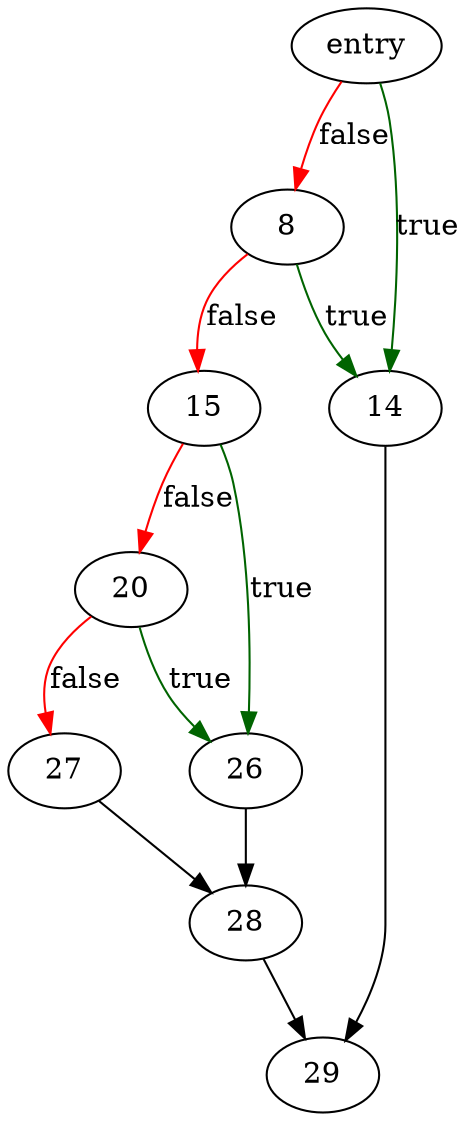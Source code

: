 digraph "dupedExprStructSize" {
	// Node definitions.
	2 [label=entry];
	8;
	14;
	15;
	20;
	26;
	27;
	28;
	29;

	// Edge definitions.
	2 -> 8 [
		color=red
		label=false
	];
	2 -> 14 [
		color=darkgreen
		label=true
	];
	8 -> 14 [
		color=darkgreen
		label=true
	];
	8 -> 15 [
		color=red
		label=false
	];
	14 -> 29;
	15 -> 20 [
		color=red
		label=false
	];
	15 -> 26 [
		color=darkgreen
		label=true
	];
	20 -> 26 [
		color=darkgreen
		label=true
	];
	20 -> 27 [
		color=red
		label=false
	];
	26 -> 28;
	27 -> 28;
	28 -> 29;
}